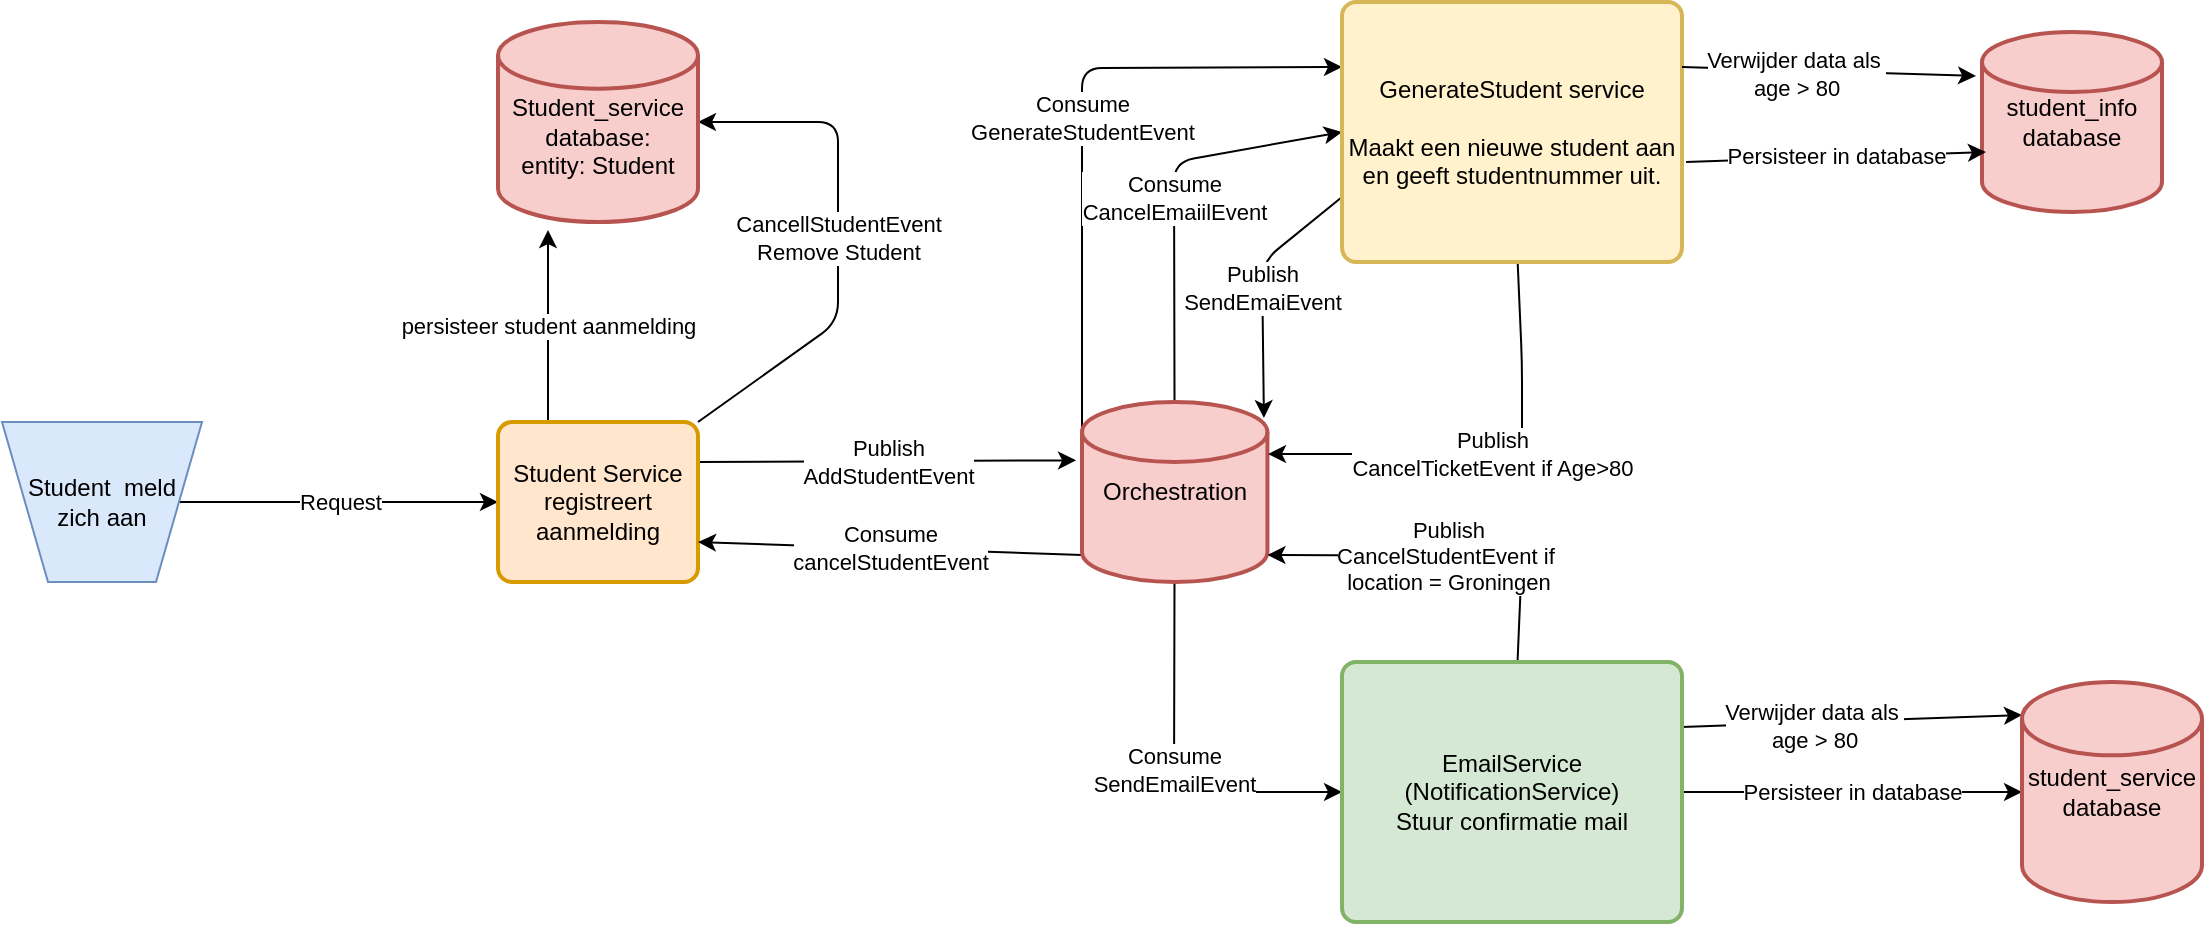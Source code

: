 <mxfile>
    <diagram id="A-1n3QDPRSti3IaoCdFa" name="Page-1">
        <mxGraphModel dx="1886" dy="801" grid="1" gridSize="10" guides="1" tooltips="1" connect="1" arrows="1" fold="1" page="1" pageScale="1" pageWidth="3300" pageHeight="4681" math="0" shadow="0">
            <root>
                <mxCell id="0"/>
                <mxCell id="1" parent="0"/>
                <mxCell id="12" value="Request" style="edgeStyle=none;html=1;exitX=1;exitY=0.5;exitDx=0;exitDy=0;" parent="1" source="2" target="3" edge="1">
                    <mxGeometry relative="1" as="geometry"/>
                </mxCell>
                <mxCell id="2" value="Student&amp;nbsp; meld zich aan" style="verticalLabelPosition=middle;verticalAlign=middle;html=1;shape=trapezoid;perimeter=trapezoidPerimeter;whiteSpace=wrap;size=0.23;arcSize=10;flipV=1;labelPosition=center;align=center;fillColor=#dae8fc;strokeColor=#6c8ebf;" parent="1" vertex="1">
                    <mxGeometry x="200" y="240" width="100" height="80" as="geometry"/>
                </mxCell>
                <mxCell id="13" value="persisteer student aanmelding" style="edgeStyle=none;html=1;exitX=0.25;exitY=0;exitDx=0;exitDy=0;entryX=0.25;entryY=1.04;entryDx=0;entryDy=0;entryPerimeter=0;" parent="1" source="3" target="4" edge="1">
                    <mxGeometry relative="1" as="geometry"/>
                </mxCell>
                <mxCell id="14" value="Publish&lt;br&gt;AddStudentEvent" style="edgeStyle=none;html=1;exitX=1;exitY=0.25;exitDx=0;exitDy=0;entryX=-0.032;entryY=0.324;entryDx=0;entryDy=0;entryPerimeter=0;" parent="1" source="3" target="7" edge="1">
                    <mxGeometry x="0.005" relative="1" as="geometry">
                        <mxPoint as="offset"/>
                    </mxGeometry>
                </mxCell>
                <mxCell id="16" value="CancellStudentEvent&lt;br&gt;Remove Student" style="edgeStyle=none;html=1;exitX=1;exitY=0;exitDx=0;exitDy=0;entryX=1;entryY=0.5;entryDx=0;entryDy=0;entryPerimeter=0;" parent="1" source="3" target="4" edge="1">
                    <mxGeometry relative="1" as="geometry">
                        <mxPoint x="678" y="130" as="targetPoint"/>
                        <Array as="points">
                            <mxPoint x="618" y="190"/>
                            <mxPoint x="618" y="90"/>
                        </Array>
                    </mxGeometry>
                </mxCell>
                <mxCell id="3" value="Student Service registreert aanmelding" style="rounded=1;whiteSpace=wrap;html=1;absoluteArcSize=1;arcSize=14;strokeWidth=2;fillColor=#ffe6cc;strokeColor=#d79b00;" parent="1" vertex="1">
                    <mxGeometry x="448" y="240" width="100" height="80" as="geometry"/>
                </mxCell>
                <mxCell id="4" value="&lt;br&gt;Student_service database:&lt;br&gt;entity: Student" style="strokeWidth=2;html=1;shape=mxgraph.flowchart.database;whiteSpace=wrap;fillColor=#f8cecc;strokeColor=#b85450;" parent="1" vertex="1">
                    <mxGeometry x="448" y="40" width="100" height="100" as="geometry"/>
                </mxCell>
                <mxCell id="15" value="Consume &lt;br&gt;cancelStudentEvent" style="edgeStyle=none;html=1;exitX=0;exitY=0.85;exitDx=0;exitDy=0;exitPerimeter=0;entryX=1;entryY=0.75;entryDx=0;entryDy=0;" parent="1" source="7" target="3" edge="1">
                    <mxGeometry relative="1" as="geometry"/>
                </mxCell>
                <mxCell id="20" value="Consume&lt;br&gt;GenerateStudentEvent" style="edgeStyle=none;html=1;exitX=0;exitY=0.15;exitDx=0;exitDy=0;exitPerimeter=0;entryX=0;entryY=0.25;entryDx=0;entryDy=0;" parent="1" source="7" target="8" edge="1">
                    <mxGeometry relative="1" as="geometry">
                        <mxPoint x="740" y="50" as="targetPoint"/>
                        <Array as="points">
                            <mxPoint x="740" y="63"/>
                        </Array>
                    </mxGeometry>
                </mxCell>
                <mxCell id="21" value="Consume &lt;br&gt;CancelEmaiilEvent" style="edgeStyle=none;html=1;entryX=0;entryY=0.5;entryDx=0;entryDy=0;" parent="1" source="7" target="8" edge="1">
                    <mxGeometry relative="1" as="geometry">
                        <Array as="points">
                            <mxPoint x="786" y="110"/>
                        </Array>
                    </mxGeometry>
                </mxCell>
                <mxCell id="28" value="Consume&lt;br&gt;SendEmailEvent" style="edgeStyle=none;html=1;entryX=0;entryY=0.5;entryDx=0;entryDy=0;" parent="1" source="7" target="9" edge="1">
                    <mxGeometry relative="1" as="geometry">
                        <Array as="points">
                            <mxPoint x="786" y="425"/>
                        </Array>
                    </mxGeometry>
                </mxCell>
                <mxCell id="7" value="Orchestration" style="strokeWidth=2;html=1;shape=mxgraph.flowchart.database;whiteSpace=wrap;rotation=0;fillColor=#f8cecc;strokeColor=#b85450;" parent="1" vertex="1">
                    <mxGeometry x="740" y="230" width="92.72" height="90" as="geometry"/>
                </mxCell>
                <mxCell id="22" value="Publish&lt;br&gt;SendEmaiEvent" style="edgeStyle=none;html=1;exitX=0;exitY=0.75;exitDx=0;exitDy=0;entryX=0.981;entryY=0.089;entryDx=0;entryDy=0;entryPerimeter=0;" parent="1" source="8" target="7" edge="1">
                    <mxGeometry relative="1" as="geometry">
                        <Array as="points">
                            <mxPoint x="830" y="160"/>
                        </Array>
                    </mxGeometry>
                </mxCell>
                <mxCell id="24" value="Publish &lt;br&gt;CancelTicketEvent if Age&amp;gt;80" style="edgeStyle=none;html=1;entryX=1.003;entryY=0.289;entryDx=0;entryDy=0;entryPerimeter=0;" parent="1" source="8" target="7" edge="1">
                    <mxGeometry relative="1" as="geometry">
                        <Array as="points">
                            <mxPoint x="960" y="210"/>
                            <mxPoint x="960" y="256"/>
                        </Array>
                    </mxGeometry>
                </mxCell>
                <mxCell id="8" value="GenerateStudent service&lt;br&gt;&lt;br&gt;Maakt een nieuwe student aan en geeft studentnummer uit." style="rounded=1;whiteSpace=wrap;html=1;absoluteArcSize=1;arcSize=14;strokeWidth=2;fillColor=#fff2cc;strokeColor=#d6b656;" parent="1" vertex="1">
                    <mxGeometry x="870" y="30" width="170" height="130" as="geometry"/>
                </mxCell>
                <mxCell id="25" value="Publish&lt;br&gt;CancelStudentEvent if&amp;nbsp;&lt;br&gt;location = Groningen" style="edgeStyle=none;html=1;entryX=1;entryY=0.85;entryDx=0;entryDy=0;entryPerimeter=0;" parent="1" source="9" target="7" edge="1">
                    <mxGeometry relative="1" as="geometry">
                        <Array as="points">
                            <mxPoint x="960" y="307"/>
                        </Array>
                    </mxGeometry>
                </mxCell>
                <mxCell id="26" style="edgeStyle=none;html=1;exitX=1;exitY=0.25;exitDx=0;exitDy=0;entryX=0;entryY=0.15;entryDx=0;entryDy=0;entryPerimeter=0;" parent="1" source="9" target="11" edge="1">
                    <mxGeometry relative="1" as="geometry"/>
                </mxCell>
                <mxCell id="27" value="Verwijder data als&amp;nbsp;&lt;br&gt;age &amp;gt; 80" style="edgeLabel;html=1;align=center;verticalAlign=middle;resizable=0;points=[];" parent="26" vertex="1" connectable="0">
                    <mxGeometry x="-0.227" y="-2" relative="1" as="geometry">
                        <mxPoint as="offset"/>
                    </mxGeometry>
                </mxCell>
                <mxCell id="29" value="Persisteer in database" style="edgeStyle=none;html=1;exitX=1;exitY=0.5;exitDx=0;exitDy=0;entryX=0;entryY=0.5;entryDx=0;entryDy=0;entryPerimeter=0;" parent="1" source="9" target="11" edge="1">
                    <mxGeometry relative="1" as="geometry"/>
                </mxCell>
                <mxCell id="9" value="EmailService&lt;br&gt;(NotificationService)&lt;br&gt;Stuur confirmatie mail" style="rounded=1;whiteSpace=wrap;html=1;absoluteArcSize=1;arcSize=14;strokeWidth=2;fillColor=#d5e8d4;strokeColor=#82b366;" parent="1" vertex="1">
                    <mxGeometry x="870" y="360" width="170" height="130" as="geometry"/>
                </mxCell>
                <mxCell id="10" value="student_info database" style="strokeWidth=2;html=1;shape=mxgraph.flowchart.database;whiteSpace=wrap;fillColor=#f8cecc;strokeColor=#b85450;" parent="1" vertex="1">
                    <mxGeometry x="1190" y="45" width="90" height="90" as="geometry"/>
                </mxCell>
                <mxCell id="11" value="student_service database" style="strokeWidth=2;html=1;shape=mxgraph.flowchart.database;whiteSpace=wrap;fillColor=#f8cecc;strokeColor=#b85450;" parent="1" vertex="1">
                    <mxGeometry x="1210" y="370" width="90" height="110" as="geometry"/>
                </mxCell>
                <mxCell id="31" style="edgeStyle=none;html=1;exitX=1;exitY=0.25;exitDx=0;exitDy=0;entryX=-0.033;entryY=0.244;entryDx=0;entryDy=0;entryPerimeter=0;" parent="1" source="8" target="10" edge="1">
                    <mxGeometry relative="1" as="geometry">
                        <mxPoint x="1030" y="76.25" as="sourcePoint"/>
                        <mxPoint x="1180" y="70" as="targetPoint"/>
                    </mxGeometry>
                </mxCell>
                <mxCell id="32" value="Verwijder data als&amp;nbsp;&lt;br&gt;age &amp;gt; 80" style="edgeLabel;html=1;align=center;verticalAlign=middle;resizable=0;points=[];" parent="31" vertex="1" connectable="0">
                    <mxGeometry x="-0.227" y="-2" relative="1" as="geometry">
                        <mxPoint as="offset"/>
                    </mxGeometry>
                </mxCell>
                <mxCell id="33" value="Persisteer in database" style="edgeStyle=none;html=1;exitX=1.012;exitY=0.615;exitDx=0;exitDy=0;exitPerimeter=0;entryX=0.022;entryY=0.667;entryDx=0;entryDy=0;entryPerimeter=0;" parent="1" source="8" target="10" edge="1">
                    <mxGeometry relative="1" as="geometry">
                        <mxPoint x="1050" y="110" as="sourcePoint"/>
                        <mxPoint x="1150" y="109" as="targetPoint"/>
                    </mxGeometry>
                </mxCell>
            </root>
        </mxGraphModel>
    </diagram>
</mxfile>